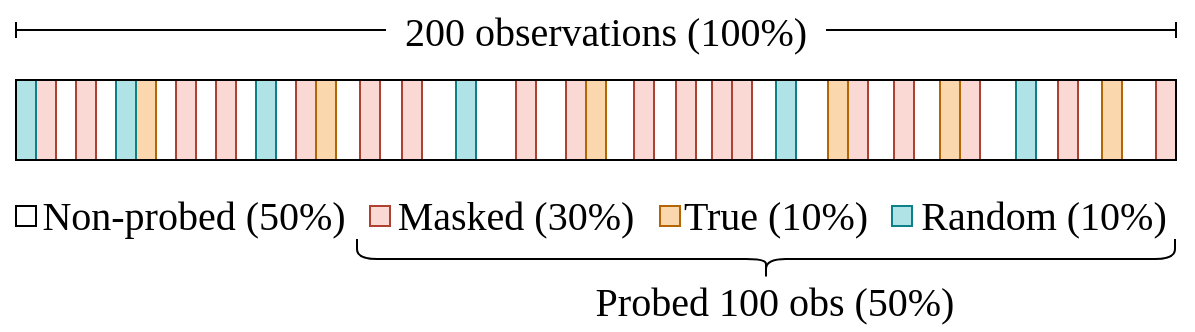 <mxfile version="25.0.1">
  <diagram name="Page-1" id="zUUdBIVHcn-rOmPaCSSx">
    <mxGraphModel dx="927" dy="726" grid="1" gridSize="10" guides="1" tooltips="1" connect="1" arrows="1" fold="1" page="1" pageScale="1" pageWidth="850" pageHeight="1100" math="0" shadow="0">
      <root>
        <mxCell id="0" />
        <mxCell id="1" parent="0" />
        <mxCell id="VlnojDYrwqlfaSKI4WEk-6" value="" style="rounded=0;whiteSpace=wrap;html=1;fillColor=#fad9d5;fontFamily=Times New Roman;fontSize=20;strokeColor=#ae4132;" parent="1" vertex="1">
          <mxGeometry x="230" y="420" width="10" height="40" as="geometry" />
        </mxCell>
        <mxCell id="VlnojDYrwqlfaSKI4WEk-7" value="" style="rounded=0;whiteSpace=wrap;html=1;fillColor=#fad9d5;fontFamily=Times New Roman;fontSize=20;strokeColor=#ae4132;" parent="1" vertex="1">
          <mxGeometry x="250" y="420" width="10" height="40" as="geometry" />
        </mxCell>
        <mxCell id="VlnojDYrwqlfaSKI4WEk-8" value="" style="rounded=0;whiteSpace=wrap;html=1;fillColor=#fad9d5;fontFamily=Times New Roman;fontSize=20;strokeColor=#ae4132;" parent="1" vertex="1">
          <mxGeometry x="322" y="420" width="10" height="40" as="geometry" />
        </mxCell>
        <mxCell id="VlnojDYrwqlfaSKI4WEk-22" value="" style="rounded=0;whiteSpace=wrap;html=1;fillColor=#fad9d5;fontFamily=Times New Roman;fontSize=20;strokeColor=#ae4132;" parent="1" vertex="1">
          <mxGeometry x="290" y="420" width="10" height="40" as="geometry" />
        </mxCell>
        <mxCell id="VlnojDYrwqlfaSKI4WEk-23" value="" style="rounded=0;whiteSpace=wrap;html=1;fillColor=#808080;fontFamily=Times New Roman;fontSize=20;" parent="1" vertex="1">
          <mxGeometry x="370" y="420" width="10" height="40" as="geometry" />
        </mxCell>
        <mxCell id="VlnojDYrwqlfaSKI4WEk-24" value="" style="rounded=0;whiteSpace=wrap;html=1;fillColor=#fad9d5;fontFamily=Times New Roman;fontSize=20;strokeColor=#ae4132;" parent="1" vertex="1">
          <mxGeometry x="622" y="420" width="10" height="40" as="geometry" />
        </mxCell>
        <mxCell id="VlnojDYrwqlfaSKI4WEk-25" value="" style="rounded=0;whiteSpace=wrap;html=1;fillColor=#808080;fontFamily=Times New Roman;fontSize=20;" parent="1" vertex="1">
          <mxGeometry x="556" y="420" width="10" height="40" as="geometry" />
        </mxCell>
        <mxCell id="VlnojDYrwqlfaSKI4WEk-26" value="" style="rounded=0;whiteSpace=wrap;html=1;fillColor=#fad9d5;fontFamily=Times New Roman;fontSize=20;strokeColor=#ae4132;" parent="1" vertex="1">
          <mxGeometry x="343" y="420" width="10" height="40" as="geometry" />
        </mxCell>
        <mxCell id="VlnojDYrwqlfaSKI4WEk-28" value="" style="rounded=0;whiteSpace=wrap;html=1;fillColor=#fad9d5;fontFamily=Times New Roman;fontSize=20;strokeColor=#ae4132;" parent="1" vertex="1">
          <mxGeometry x="498" y="420" width="10" height="40" as="geometry" />
        </mxCell>
        <mxCell id="VlnojDYrwqlfaSKI4WEk-30" value="" style="rounded=0;whiteSpace=wrap;html=1;fillColor=#fad9d5;fontFamily=Times New Roman;fontSize=20;strokeColor=#ae4132;" parent="1" vertex="1">
          <mxGeometry x="425" y="420" width="10" height="40" as="geometry" />
        </mxCell>
        <mxCell id="VlnojDYrwqlfaSKI4WEk-31" value="" style="rounded=0;whiteSpace=wrap;html=1;fillColor=#fad9d5;fontFamily=Times New Roman;fontSize=20;strokeColor=#ae4132;" parent="1" vertex="1">
          <mxGeometry x="459" y="420" width="10" height="40" as="geometry" />
        </mxCell>
        <mxCell id="VlnojDYrwqlfaSKI4WEk-32" value="" style="rounded=0;whiteSpace=wrap;html=1;fillColor=#fad9d5;fontFamily=Times New Roman;fontSize=20;strokeColor=#ae4132;" parent="1" vertex="1">
          <mxGeometry x="480" y="420" width="10" height="40" as="geometry" />
        </mxCell>
        <mxCell id="VlnojDYrwqlfaSKI4WEk-33" value="" style="rounded=0;whiteSpace=wrap;html=1;fillColor=#fad9d5;fontFamily=Times New Roman;fontSize=20;strokeColor=#ae4132;" parent="1" vertex="1">
          <mxGeometry x="400" y="420" width="10" height="40" as="geometry" />
        </mxCell>
        <mxCell id="VlnojDYrwqlfaSKI4WEk-34" value="" style="rounded=0;whiteSpace=wrap;html=1;fillColor=#fad9d5;fontFamily=Times New Roman;fontSize=20;strokeColor=#ae4132;" parent="1" vertex="1">
          <mxGeometry x="508" y="420" width="10" height="40" as="geometry" />
        </mxCell>
        <mxCell id="VlnojDYrwqlfaSKI4WEk-35" value="" style="rounded=0;whiteSpace=wrap;html=1;fillColor=#fad9d5;fontFamily=Times New Roman;fontSize=20;strokeColor=#ae4132;" parent="1" vertex="1">
          <mxGeometry x="566" y="420" width="10" height="40" as="geometry" />
        </mxCell>
        <mxCell id="VlnojDYrwqlfaSKI4WEk-36" value="" style="rounded=0;whiteSpace=wrap;html=1;fillColor=#fad9d5;fontFamily=Times New Roman;fontSize=20;strokeColor=#ae4132;" parent="1" vertex="1">
          <mxGeometry x="589" y="420" width="10" height="40" as="geometry" />
        </mxCell>
        <mxCell id="VlnojDYrwqlfaSKI4WEk-38" value="" style="rounded=0;whiteSpace=wrap;html=1;fillColor=#808080;fontFamily=Times New Roman;fontSize=20;" parent="1" vertex="1">
          <mxGeometry x="650" y="420" width="10" height="40" as="geometry" />
        </mxCell>
        <mxCell id="VlnojDYrwqlfaSKI4WEk-39" value="" style="rounded=0;whiteSpace=wrap;html=1;fillColor=#808080;fontFamily=Times New Roman;fontSize=20;" parent="1" vertex="1">
          <mxGeometry x="530" y="420" width="10" height="40" as="geometry" />
        </mxCell>
        <mxCell id="VlnojDYrwqlfaSKI4WEk-65" value="" style="rounded=0;whiteSpace=wrap;html=1;fillColor=#fad7ac;fontFamily=Times New Roman;fontSize=20;strokeColor=#b46504;" parent="1" vertex="1">
          <mxGeometry x="612" y="420" width="10" height="40" as="geometry" />
        </mxCell>
        <mxCell id="VlnojDYrwqlfaSKI4WEk-66" value="" style="rounded=0;whiteSpace=wrap;html=1;fillColor=#fad7ac;fontFamily=Times New Roman;fontSize=20;strokeColor=#b46504;" parent="1" vertex="1">
          <mxGeometry x="210" y="420" width="10" height="40" as="geometry" />
        </mxCell>
        <mxCell id="VlnojDYrwqlfaSKI4WEk-67" value="" style="rounded=0;whiteSpace=wrap;html=1;fillColor=#fad7ac;fontFamily=Times New Roman;fontSize=20;strokeColor=#b46504;" parent="1" vertex="1">
          <mxGeometry x="300" y="420" width="10" height="40" as="geometry" />
        </mxCell>
        <mxCell id="VlnojDYrwqlfaSKI4WEk-68" value="" style="rounded=0;whiteSpace=wrap;html=1;fillColor=#fad7ac;fontFamily=Times New Roman;fontSize=20;strokeColor=#b46504;" parent="1" vertex="1">
          <mxGeometry x="556" y="420" width="10" height="40" as="geometry" />
        </mxCell>
        <mxCell id="VlnojDYrwqlfaSKI4WEk-69" value="" style="rounded=0;whiteSpace=wrap;html=1;fillColor=#fad7ac;fontFamily=Times New Roman;fontSize=20;strokeColor=#b46504;" parent="1" vertex="1">
          <mxGeometry x="435" y="420" width="10" height="40" as="geometry" />
        </mxCell>
        <mxCell id="VlnojDYrwqlfaSKI4WEk-70" value="" style="rounded=0;whiteSpace=wrap;html=1;fillColor=#b0e3e6;fontFamily=Times New Roman;fontSize=20;strokeColor=#0e8088;" parent="1" vertex="1">
          <mxGeometry x="370" y="420" width="10" height="40" as="geometry" />
        </mxCell>
        <mxCell id="VlnojDYrwqlfaSKI4WEk-71" value="" style="rounded=0;whiteSpace=wrap;html=1;fillColor=#b0e3e6;fontFamily=Times New Roman;fontSize=20;strokeColor=#0e8088;" parent="1" vertex="1">
          <mxGeometry x="270" y="420" width="10" height="40" as="geometry" />
        </mxCell>
        <mxCell id="VlnojDYrwqlfaSKI4WEk-72" value="" style="rounded=0;whiteSpace=wrap;html=1;fillColor=#b0e3e6;fontFamily=Times New Roman;fontSize=20;strokeColor=#0e8088;" parent="1" vertex="1">
          <mxGeometry x="200" y="420" width="10" height="40" as="geometry" />
        </mxCell>
        <mxCell id="VlnojDYrwqlfaSKI4WEk-73" value="" style="rounded=0;whiteSpace=wrap;html=1;fillColor=#b0e3e6;fontFamily=Times New Roman;fontSize=20;strokeColor=#0e8088;" parent="1" vertex="1">
          <mxGeometry x="650" y="420" width="10" height="40" as="geometry" />
        </mxCell>
        <mxCell id="VlnojDYrwqlfaSKI4WEk-74" value="" style="rounded=0;whiteSpace=wrap;html=1;fillColor=#b0e3e6;fontFamily=Times New Roman;fontSize=20;strokeColor=#0e8088;" parent="1" vertex="1">
          <mxGeometry x="530" y="420" width="10" height="40" as="geometry" />
        </mxCell>
        <mxCell id="VlnojDYrwqlfaSKI4WEk-85" value="" style="rounded=0;whiteSpace=wrap;html=1;fontFamily=Times New Roman;fontSize=20;" parent="1" vertex="1">
          <mxGeometry x="150" y="483" width="10" height="10" as="geometry" />
        </mxCell>
        <mxCell id="VlnojDYrwqlfaSKI4WEk-87" value="Non-probed (50%)" style="text;html=1;align=center;verticalAlign=middle;whiteSpace=wrap;rounded=0;fontSize=20;fontFamily=Times New Roman;" parent="1" vertex="1">
          <mxGeometry x="160" y="472" width="158" height="30" as="geometry" />
        </mxCell>
        <mxCell id="VlnojDYrwqlfaSKI4WEk-89" value="Masked (30%)" style="text;html=1;align=center;verticalAlign=middle;whiteSpace=wrap;rounded=0;fontSize=20;fontFamily=Times New Roman;" parent="1" vertex="1">
          <mxGeometry x="339" y="472" width="122" height="30" as="geometry" />
        </mxCell>
        <mxCell id="VlnojDYrwqlfaSKI4WEk-90" value="" style="rounded=0;whiteSpace=wrap;html=1;fillColor=#fad9d5;fontFamily=Times New Roman;fontSize=20;strokeColor=#ae4132;" parent="1" vertex="1">
          <mxGeometry x="327" y="483" width="10" height="10" as="geometry" />
        </mxCell>
        <mxCell id="VlnojDYrwqlfaSKI4WEk-92" value="" style="rounded=0;whiteSpace=wrap;html=1;fillColor=#fad7ac;fontFamily=Times New Roman;fontSize=20;strokeColor=#b46504;" parent="1" vertex="1">
          <mxGeometry x="472" y="483" width="10" height="10" as="geometry" />
        </mxCell>
        <mxCell id="VlnojDYrwqlfaSKI4WEk-94" value="True (10%)" style="text;html=1;align=center;verticalAlign=middle;whiteSpace=wrap;rounded=0;fontSize=20;fontFamily=Times New Roman;" parent="1" vertex="1">
          <mxGeometry x="482" y="472" width="96" height="30" as="geometry" />
        </mxCell>
        <mxCell id="VlnojDYrwqlfaSKI4WEk-96" value="Random (10%)" style="text;html=1;align=center;verticalAlign=middle;whiteSpace=wrap;rounded=0;fontSize=20;fontFamily=Times New Roman;" parent="1" vertex="1">
          <mxGeometry x="598" y="472" width="132" height="30" as="geometry" />
        </mxCell>
        <mxCell id="VlnojDYrwqlfaSKI4WEk-97" value="" style="rounded=0;whiteSpace=wrap;html=1;fillColor=#b0e3e6;fontFamily=Times New Roman;fontSize=20;strokeColor=#0e8088;" parent="1" vertex="1">
          <mxGeometry x="588" y="483" width="10" height="10" as="geometry" />
        </mxCell>
        <mxCell id="VlnojDYrwqlfaSKI4WEk-98" value="" style="shape=curlyBracket;whiteSpace=wrap;html=1;rounded=1;flipH=1;labelPosition=right;verticalLabelPosition=middle;align=left;verticalAlign=middle;rotation=90;fontFamily=Times New Roman;fontSize=20;" parent="1" vertex="1">
          <mxGeometry x="515" y="305" width="20" height="409" as="geometry" />
        </mxCell>
        <mxCell id="VlnojDYrwqlfaSKI4WEk-104" value="Probed 100 obs (50%)" style="text;html=1;align=center;verticalAlign=middle;whiteSpace=wrap;rounded=0;fontSize=20;fontFamily=Times New Roman;" parent="1" vertex="1">
          <mxGeometry x="429.37" y="515" width="201.25" height="30" as="geometry" />
        </mxCell>
        <mxCell id="VlnojDYrwqlfaSKI4WEk-117" value="" style="rounded=0;whiteSpace=wrap;html=1;fillColor=#fad9d5;fontFamily=Times New Roman;fontSize=20;strokeColor=#ae4132;" parent="1" vertex="1">
          <mxGeometry x="160" y="420" width="10" height="40" as="geometry" />
        </mxCell>
        <mxCell id="VlnojDYrwqlfaSKI4WEk-125" value="" style="rounded=0;whiteSpace=wrap;html=1;fillColor=#fad9d5;fontFamily=Times New Roman;fontSize=20;strokeColor=#ae4132;" parent="1" vertex="1">
          <mxGeometry x="180" y="420" width="10" height="40" as="geometry" />
        </mxCell>
        <mxCell id="VlnojDYrwqlfaSKI4WEk-143" value="" style="rounded=0;whiteSpace=wrap;html=1;fillColor=#fad9d5;fontFamily=Times New Roman;fontSize=20;strokeColor=#ae4132;" parent="1" vertex="1">
          <mxGeometry x="720" y="420" width="10" height="40" as="geometry" />
        </mxCell>
        <mxCell id="VlnojDYrwqlfaSKI4WEk-144" value="" style="rounded=0;whiteSpace=wrap;html=1;fillColor=#fad9d5;fontFamily=Times New Roman;fontSize=20;strokeColor=#ae4132;" parent="1" vertex="1">
          <mxGeometry x="671" y="420" width="10" height="40" as="geometry" />
        </mxCell>
        <mxCell id="VlnojDYrwqlfaSKI4WEk-147" value="" style="rounded=0;whiteSpace=wrap;html=1;fillColor=#fad7ac;fontFamily=Times New Roman;fontSize=20;strokeColor=#b46504;" parent="1" vertex="1">
          <mxGeometry x="693" y="420" width="10" height="40" as="geometry" />
        </mxCell>
        <mxCell id="VlnojDYrwqlfaSKI4WEk-148" value="" style="rounded=0;whiteSpace=wrap;html=1;fillColor=#b0e3e6;fontFamily=Times New Roman;fontSize=20;strokeColor=#0e8088;" parent="1" vertex="1">
          <mxGeometry x="150" y="420" width="10" height="40" as="geometry" />
        </mxCell>
        <mxCell id="2B0YAhDWuEtdUpzNXC_1-2" value="" style="endArrow=none;html=1;rounded=0;startArrow=baseDash;startFill=0;fontFamily=Times New Roman;fontSize=20;entryX=0;entryY=0.5;entryDx=0;entryDy=0;" edge="1" parent="1" target="2B0YAhDWuEtdUpzNXC_1-4">
          <mxGeometry width="50" height="50" relative="1" as="geometry">
            <mxPoint x="150" y="395" as="sourcePoint" />
            <mxPoint x="360" y="395" as="targetPoint" />
          </mxGeometry>
        </mxCell>
        <mxCell id="2B0YAhDWuEtdUpzNXC_1-3" value="" style="endArrow=baseDash;html=1;rounded=0;endFill=0;fontFamily=Times New Roman;fontSize=20;exitX=1;exitY=0.5;exitDx=0;exitDy=0;" edge="1" parent="1" source="2B0YAhDWuEtdUpzNXC_1-4">
          <mxGeometry width="50" height="50" relative="1" as="geometry">
            <mxPoint x="520" y="395" as="sourcePoint" />
            <mxPoint x="730" y="395" as="targetPoint" />
          </mxGeometry>
        </mxCell>
        <mxCell id="2B0YAhDWuEtdUpzNXC_1-4" value="200 observations (100%)" style="text;html=1;align=center;verticalAlign=middle;whiteSpace=wrap;rounded=0;fontSize=20;fontFamily=Times New Roman;" vertex="1" parent="1">
          <mxGeometry x="335" y="380" width="220" height="30" as="geometry" />
        </mxCell>
        <mxCell id="VlnojDYrwqlfaSKI4WEk-1" value="" style="rounded=0;whiteSpace=wrap;html=1;fontFamily=Times New Roman;fontSize=20;fillColor=none;" parent="1" vertex="1">
          <mxGeometry x="150" y="420" width="580" height="40" as="geometry" />
        </mxCell>
      </root>
    </mxGraphModel>
  </diagram>
</mxfile>
